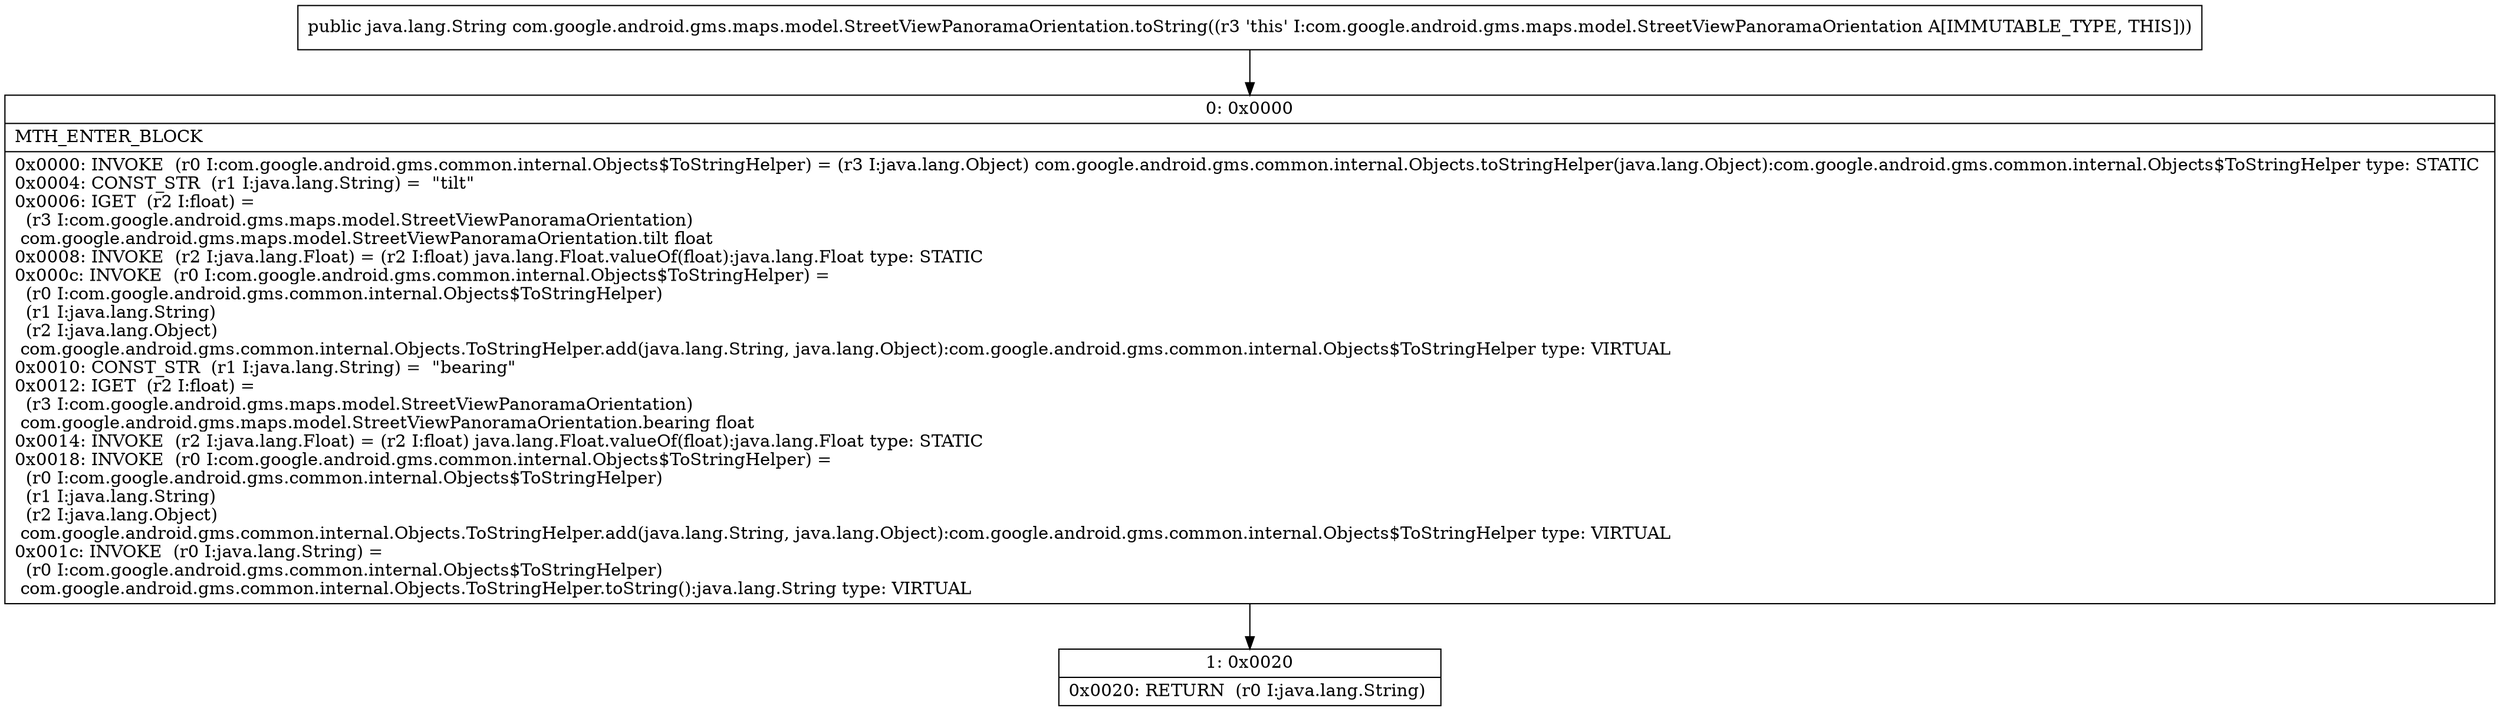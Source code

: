 digraph "CFG forcom.google.android.gms.maps.model.StreetViewPanoramaOrientation.toString()Ljava\/lang\/String;" {
Node_0 [shape=record,label="{0\:\ 0x0000|MTH_ENTER_BLOCK\l|0x0000: INVOKE  (r0 I:com.google.android.gms.common.internal.Objects$ToStringHelper) = (r3 I:java.lang.Object) com.google.android.gms.common.internal.Objects.toStringHelper(java.lang.Object):com.google.android.gms.common.internal.Objects$ToStringHelper type: STATIC \l0x0004: CONST_STR  (r1 I:java.lang.String) =  \"tilt\" \l0x0006: IGET  (r2 I:float) = \l  (r3 I:com.google.android.gms.maps.model.StreetViewPanoramaOrientation)\l com.google.android.gms.maps.model.StreetViewPanoramaOrientation.tilt float \l0x0008: INVOKE  (r2 I:java.lang.Float) = (r2 I:float) java.lang.Float.valueOf(float):java.lang.Float type: STATIC \l0x000c: INVOKE  (r0 I:com.google.android.gms.common.internal.Objects$ToStringHelper) = \l  (r0 I:com.google.android.gms.common.internal.Objects$ToStringHelper)\l  (r1 I:java.lang.String)\l  (r2 I:java.lang.Object)\l com.google.android.gms.common.internal.Objects.ToStringHelper.add(java.lang.String, java.lang.Object):com.google.android.gms.common.internal.Objects$ToStringHelper type: VIRTUAL \l0x0010: CONST_STR  (r1 I:java.lang.String) =  \"bearing\" \l0x0012: IGET  (r2 I:float) = \l  (r3 I:com.google.android.gms.maps.model.StreetViewPanoramaOrientation)\l com.google.android.gms.maps.model.StreetViewPanoramaOrientation.bearing float \l0x0014: INVOKE  (r2 I:java.lang.Float) = (r2 I:float) java.lang.Float.valueOf(float):java.lang.Float type: STATIC \l0x0018: INVOKE  (r0 I:com.google.android.gms.common.internal.Objects$ToStringHelper) = \l  (r0 I:com.google.android.gms.common.internal.Objects$ToStringHelper)\l  (r1 I:java.lang.String)\l  (r2 I:java.lang.Object)\l com.google.android.gms.common.internal.Objects.ToStringHelper.add(java.lang.String, java.lang.Object):com.google.android.gms.common.internal.Objects$ToStringHelper type: VIRTUAL \l0x001c: INVOKE  (r0 I:java.lang.String) = \l  (r0 I:com.google.android.gms.common.internal.Objects$ToStringHelper)\l com.google.android.gms.common.internal.Objects.ToStringHelper.toString():java.lang.String type: VIRTUAL \l}"];
Node_1 [shape=record,label="{1\:\ 0x0020|0x0020: RETURN  (r0 I:java.lang.String) \l}"];
MethodNode[shape=record,label="{public java.lang.String com.google.android.gms.maps.model.StreetViewPanoramaOrientation.toString((r3 'this' I:com.google.android.gms.maps.model.StreetViewPanoramaOrientation A[IMMUTABLE_TYPE, THIS])) }"];
MethodNode -> Node_0;
Node_0 -> Node_1;
}

